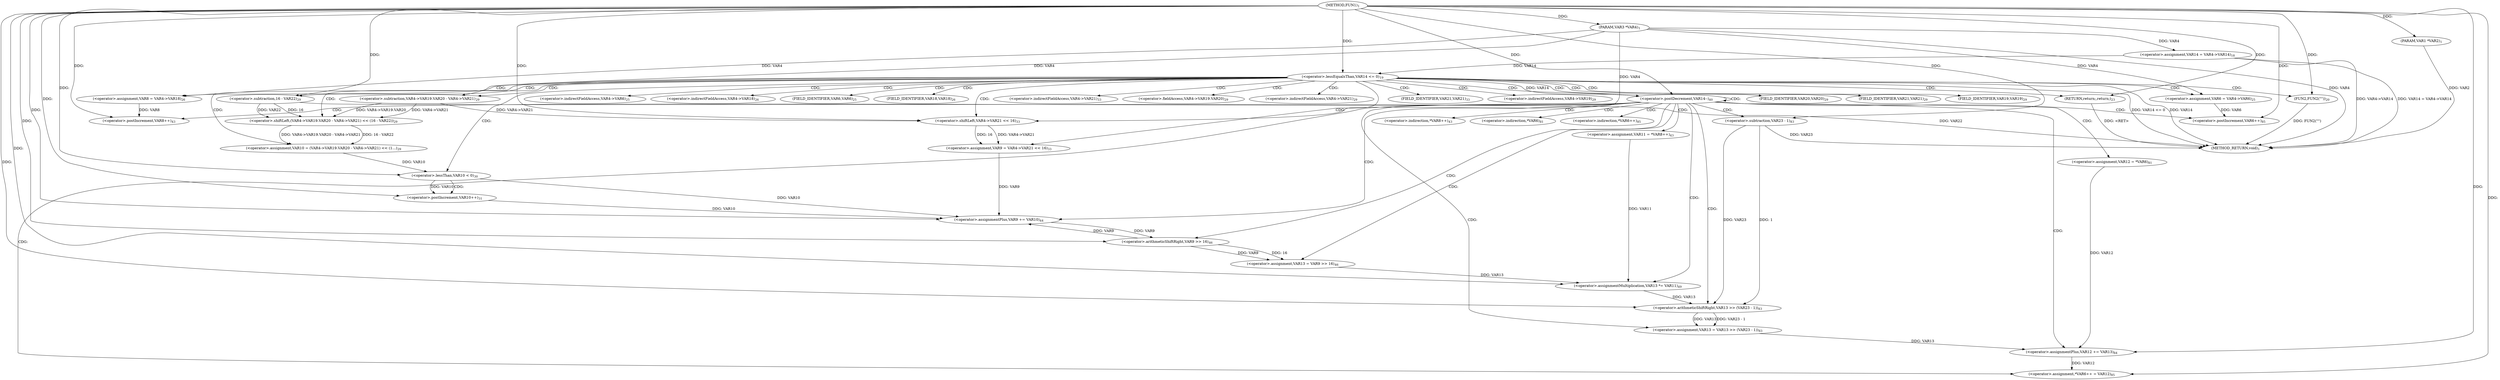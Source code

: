 digraph "FUN1" {  
"8" [label = <(METHOD,FUN1)<SUB>1</SUB>> ]
"111" [label = <(METHOD_RETURN,void)<SUB>1</SUB>> ]
"9" [label = <(PARAM,VAR1 *VAR2)<SUB>1</SUB>> ]
"10" [label = <(PARAM,VAR3 *VAR4)<SUB>1</SUB>> ]
"20" [label = <(&lt;operator&gt;.assignment,VAR14 = VAR4-&gt;VAR14)<SUB>18</SUB>> ]
"33" [label = <(&lt;operator&gt;.assignment,VAR6 = VAR4-&gt;VAR6)<SUB>25</SUB>> ]
"38" [label = <(&lt;operator&gt;.assignment,VAR8 = VAR4-&gt;VAR18)<SUB>26</SUB>> ]
"43" [label = <(&lt;operator&gt;.assignment,VAR10 = (VAR4-&gt;VAR19.VAR20 - VAR4-&gt;VAR21) &lt;&lt; (1...)<SUB>29</SUB>> ]
"65" [label = <(&lt;operator&gt;.assignment,VAR9 = VAR4-&gt;VAR21 &lt;&lt; 16)<SUB>33</SUB>> ]
"26" [label = <(&lt;operator&gt;.lessEqualsThan,VAR14 &lt;= 0)<SUB>19</SUB>> ]
"59" [label = <(&lt;operator&gt;.lessThan,VAR10 &lt; 0)<SUB>30</SUB>> ]
"73" [label = <(&lt;operator&gt;.postDecrement,VAR14--)<SUB>40</SUB>> ]
"30" [label = <(FUN2,FUN2(&quot;&quot;))<SUB>20</SUB>> ]
"32" [label = <(RETURN,return;,return;)<SUB>23</SUB>> ]
"45" [label = <(&lt;operator&gt;.shiftLeft,(VAR4-&gt;VAR19.VAR20 - VAR4-&gt;VAR21) &lt;&lt; (16 - VAR22))<SUB>29</SUB>> ]
"63" [label = <(&lt;operator&gt;.postIncrement,VAR10++)<SUB>31</SUB>> ]
"67" [label = <(&lt;operator&gt;.shiftLeft,VAR4-&gt;VAR21 &lt;&lt; 16)<SUB>33</SUB>> ]
"76" [label = <(&lt;operator&gt;.assignment,VAR11 = *VAR8++)<SUB>43</SUB>> ]
"81" [label = <(&lt;operator&gt;.assignmentPlus,VAR9 += VAR10)<SUB>44</SUB>> ]
"84" [label = <(&lt;operator&gt;.assignment,VAR13 = VAR9 &gt;&gt; 16)<SUB>46</SUB>> ]
"89" [label = <(&lt;operator&gt;.assignmentMultiplication,VAR13 *= VAR11)<SUB>49</SUB>> ]
"92" [label = <(&lt;operator&gt;.assignment,VAR12 = *VAR6)<SUB>81</SUB>> ]
"96" [label = <(&lt;operator&gt;.assignment,VAR13 = VAR13 &gt;&gt; (VAR23 - 1))<SUB>83</SUB>> ]
"103" [label = <(&lt;operator&gt;.assignmentPlus,VAR12 += VAR13)<SUB>84</SUB>> ]
"106" [label = <(&lt;operator&gt;.assignment,*VAR6++ = VAR12)<SUB>85</SUB>> ]
"46" [label = <(&lt;operator&gt;.subtraction,VAR4-&gt;VAR19.VAR20 - VAR4-&gt;VAR21)<SUB>29</SUB>> ]
"55" [label = <(&lt;operator&gt;.subtraction,16 - VAR22)<SUB>29</SUB>> ]
"86" [label = <(&lt;operator&gt;.arithmeticShiftRight,VAR9 &gt;&gt; 16)<SUB>46</SUB>> ]
"98" [label = <(&lt;operator&gt;.arithmeticShiftRight,VAR13 &gt;&gt; (VAR23 - 1))<SUB>83</SUB>> ]
"79" [label = <(&lt;operator&gt;.postIncrement,VAR8++)<SUB>43</SUB>> ]
"100" [label = <(&lt;operator&gt;.subtraction,VAR23 - 1)<SUB>83</SUB>> ]
"108" [label = <(&lt;operator&gt;.postIncrement,VAR6++)<SUB>85</SUB>> ]
"35" [label = <(&lt;operator&gt;.indirectFieldAccess,VAR4-&gt;VAR6)<SUB>25</SUB>> ]
"40" [label = <(&lt;operator&gt;.indirectFieldAccess,VAR4-&gt;VAR18)<SUB>26</SUB>> ]
"37" [label = <(FIELD_IDENTIFIER,VAR6,VAR6)<SUB>25</SUB>> ]
"42" [label = <(FIELD_IDENTIFIER,VAR18,VAR18)<SUB>26</SUB>> ]
"68" [label = <(&lt;operator&gt;.indirectFieldAccess,VAR4-&gt;VAR21)<SUB>33</SUB>> ]
"47" [label = <(&lt;operator&gt;.fieldAccess,VAR4-&gt;VAR19.VAR20)<SUB>29</SUB>> ]
"52" [label = <(&lt;operator&gt;.indirectFieldAccess,VAR4-&gt;VAR21)<SUB>29</SUB>> ]
"70" [label = <(FIELD_IDENTIFIER,VAR21,VAR21)<SUB>33</SUB>> ]
"78" [label = <(&lt;operator&gt;.indirection,*VAR8++)<SUB>43</SUB>> ]
"94" [label = <(&lt;operator&gt;.indirection,*VAR6)<SUB>81</SUB>> ]
"107" [label = <(&lt;operator&gt;.indirection,*VAR6++)<SUB>85</SUB>> ]
"48" [label = <(&lt;operator&gt;.indirectFieldAccess,VAR4-&gt;VAR19)<SUB>29</SUB>> ]
"51" [label = <(FIELD_IDENTIFIER,VAR20,VAR20)<SUB>29</SUB>> ]
"54" [label = <(FIELD_IDENTIFIER,VAR21,VAR21)<SUB>29</SUB>> ]
"50" [label = <(FIELD_IDENTIFIER,VAR19,VAR19)<SUB>29</SUB>> ]
  "32" -> "111"  [ label = "DDG: &lt;RET&gt;"] 
  "9" -> "111"  [ label = "DDG: VAR2"] 
  "10" -> "111"  [ label = "DDG: VAR4"] 
  "20" -> "111"  [ label = "DDG: VAR4-&gt;VAR14"] 
  "20" -> "111"  [ label = "DDG: VAR14 = VAR4-&gt;VAR14"] 
  "26" -> "111"  [ label = "DDG: VAR14"] 
  "26" -> "111"  [ label = "DDG: VAR14 &lt;= 0"] 
  "30" -> "111"  [ label = "DDG: FUN2(&quot;&quot;)"] 
  "55" -> "111"  [ label = "DDG: VAR22"] 
  "100" -> "111"  [ label = "DDG: VAR23"] 
  "8" -> "9"  [ label = "DDG: "] 
  "8" -> "10"  [ label = "DDG: "] 
  "10" -> "20"  [ label = "DDG: VAR4"] 
  "10" -> "33"  [ label = "DDG: VAR4"] 
  "10" -> "38"  [ label = "DDG: VAR4"] 
  "45" -> "43"  [ label = "DDG: VAR4-&gt;VAR19.VAR20 - VAR4-&gt;VAR21"] 
  "45" -> "43"  [ label = "DDG: 16 - VAR22"] 
  "67" -> "65"  [ label = "DDG: VAR4-&gt;VAR21"] 
  "67" -> "65"  [ label = "DDG: 16"] 
  "20" -> "26"  [ label = "DDG: VAR14"] 
  "8" -> "26"  [ label = "DDG: "] 
  "8" -> "32"  [ label = "DDG: "] 
  "46" -> "45"  [ label = "DDG: VAR4-&gt;VAR19.VAR20"] 
  "46" -> "45"  [ label = "DDG: VAR4-&gt;VAR21"] 
  "55" -> "45"  [ label = "DDG: 16"] 
  "55" -> "45"  [ label = "DDG: VAR22"] 
  "43" -> "59"  [ label = "DDG: VAR10"] 
  "8" -> "59"  [ label = "DDG: "] 
  "10" -> "67"  [ label = "DDG: VAR4"] 
  "46" -> "67"  [ label = "DDG: VAR4-&gt;VAR21"] 
  "8" -> "67"  [ label = "DDG: "] 
  "26" -> "73"  [ label = "DDG: VAR14"] 
  "8" -> "73"  [ label = "DDG: "] 
  "59" -> "81"  [ label = "DDG: VAR10"] 
  "63" -> "81"  [ label = "DDG: VAR10"] 
  "8" -> "81"  [ label = "DDG: "] 
  "86" -> "84"  [ label = "DDG: VAR9"] 
  "86" -> "84"  [ label = "DDG: 16"] 
  "76" -> "89"  [ label = "DDG: VAR11"] 
  "8" -> "89"  [ label = "DDG: "] 
  "98" -> "96"  [ label = "DDG: VAR13"] 
  "98" -> "96"  [ label = "DDG: VAR23 - 1"] 
  "96" -> "103"  [ label = "DDG: VAR13"] 
  "8" -> "103"  [ label = "DDG: "] 
  "103" -> "106"  [ label = "DDG: VAR12"] 
  "8" -> "106"  [ label = "DDG: "] 
  "8" -> "30"  [ label = "DDG: "] 
  "10" -> "46"  [ label = "DDG: VAR4"] 
  "8" -> "55"  [ label = "DDG: "] 
  "59" -> "63"  [ label = "DDG: VAR10"] 
  "8" -> "63"  [ label = "DDG: "] 
  "65" -> "81"  [ label = "DDG: VAR9"] 
  "86" -> "81"  [ label = "DDG: VAR9"] 
  "84" -> "89"  [ label = "DDG: VAR13"] 
  "92" -> "103"  [ label = "DDG: VAR12"] 
  "81" -> "86"  [ label = "DDG: VAR9"] 
  "8" -> "86"  [ label = "DDG: "] 
  "89" -> "98"  [ label = "DDG: VAR13"] 
  "8" -> "98"  [ label = "DDG: "] 
  "100" -> "98"  [ label = "DDG: VAR23"] 
  "100" -> "98"  [ label = "DDG: 1"] 
  "38" -> "79"  [ label = "DDG: VAR8"] 
  "8" -> "79"  [ label = "DDG: "] 
  "8" -> "100"  [ label = "DDG: "] 
  "33" -> "108"  [ label = "DDG: VAR6"] 
  "8" -> "108"  [ label = "DDG: "] 
  "26" -> "47"  [ label = "CDG: "] 
  "26" -> "30"  [ label = "CDG: "] 
  "26" -> "48"  [ label = "CDG: "] 
  "26" -> "32"  [ label = "CDG: "] 
  "26" -> "68"  [ label = "CDG: "] 
  "26" -> "73"  [ label = "CDG: "] 
  "26" -> "42"  [ label = "CDG: "] 
  "26" -> "51"  [ label = "CDG: "] 
  "26" -> "52"  [ label = "CDG: "] 
  "26" -> "37"  [ label = "CDG: "] 
  "26" -> "46"  [ label = "CDG: "] 
  "26" -> "38"  [ label = "CDG: "] 
  "26" -> "67"  [ label = "CDG: "] 
  "26" -> "45"  [ label = "CDG: "] 
  "26" -> "40"  [ label = "CDG: "] 
  "26" -> "65"  [ label = "CDG: "] 
  "26" -> "50"  [ label = "CDG: "] 
  "26" -> "59"  [ label = "CDG: "] 
  "26" -> "35"  [ label = "CDG: "] 
  "26" -> "54"  [ label = "CDG: "] 
  "26" -> "43"  [ label = "CDG: "] 
  "26" -> "33"  [ label = "CDG: "] 
  "26" -> "70"  [ label = "CDG: "] 
  "26" -> "55"  [ label = "CDG: "] 
  "59" -> "63"  [ label = "CDG: "] 
  "73" -> "107"  [ label = "CDG: "] 
  "73" -> "94"  [ label = "CDG: "] 
  "73" -> "73"  [ label = "CDG: "] 
  "73" -> "96"  [ label = "CDG: "] 
  "73" -> "89"  [ label = "CDG: "] 
  "73" -> "98"  [ label = "CDG: "] 
  "73" -> "81"  [ label = "CDG: "] 
  "73" -> "84"  [ label = "CDG: "] 
  "73" -> "103"  [ label = "CDG: "] 
  "73" -> "92"  [ label = "CDG: "] 
  "73" -> "106"  [ label = "CDG: "] 
  "73" -> "76"  [ label = "CDG: "] 
  "73" -> "79"  [ label = "CDG: "] 
  "73" -> "100"  [ label = "CDG: "] 
  "73" -> "108"  [ label = "CDG: "] 
  "73" -> "78"  [ label = "CDG: "] 
  "73" -> "86"  [ label = "CDG: "] 
}
